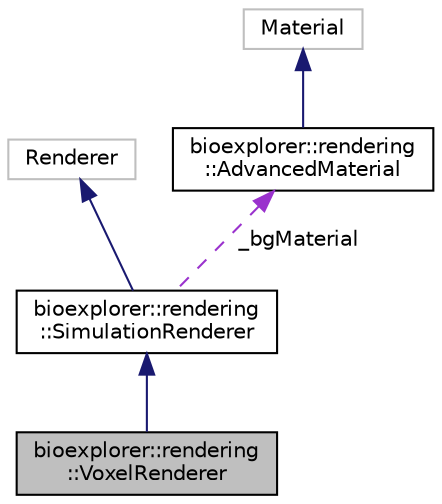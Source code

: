 digraph "bioexplorer::rendering::VoxelRenderer"
{
 // LATEX_PDF_SIZE
  edge [fontname="Helvetica",fontsize="10",labelfontname="Helvetica",labelfontsize="10"];
  node [fontname="Helvetica",fontsize="10",shape=record];
  Node1 [label="bioexplorer::rendering\l::VoxelRenderer",height=0.2,width=0.4,color="black", fillcolor="grey75", style="filled", fontcolor="black",tooltip="The VoxelRenderer class can perform fast transparency and mapping of simulation data on the geometry."];
  Node2 -> Node1 [dir="back",color="midnightblue",fontsize="10",style="solid",fontname="Helvetica"];
  Node2 [label="bioexplorer::rendering\l::SimulationRenderer",height=0.2,width=0.4,color="black", fillcolor="white", style="filled",URL="$db/dfa/classbioexplorer_1_1rendering_1_1SimulationRenderer.html",tooltip=" "];
  Node3 -> Node2 [dir="back",color="midnightblue",fontsize="10",style="solid",fontname="Helvetica"];
  Node3 [label="Renderer",height=0.2,width=0.4,color="grey75", fillcolor="white", style="filled",tooltip=" "];
  Node4 -> Node2 [dir="back",color="darkorchid3",fontsize="10",style="dashed",label=" _bgMaterial" ,fontname="Helvetica"];
  Node4 [label="bioexplorer::rendering\l::AdvancedMaterial",height=0.2,width=0.4,color="black", fillcolor="white", style="filled",URL="$d5/d4e/structbioexplorer_1_1rendering_1_1AdvancedMaterial.html",tooltip=" "];
  Node5 -> Node4 [dir="back",color="midnightblue",fontsize="10",style="solid",fontname="Helvetica"];
  Node5 [label="Material",height=0.2,width=0.4,color="grey75", fillcolor="white", style="filled",tooltip=" "];
}
